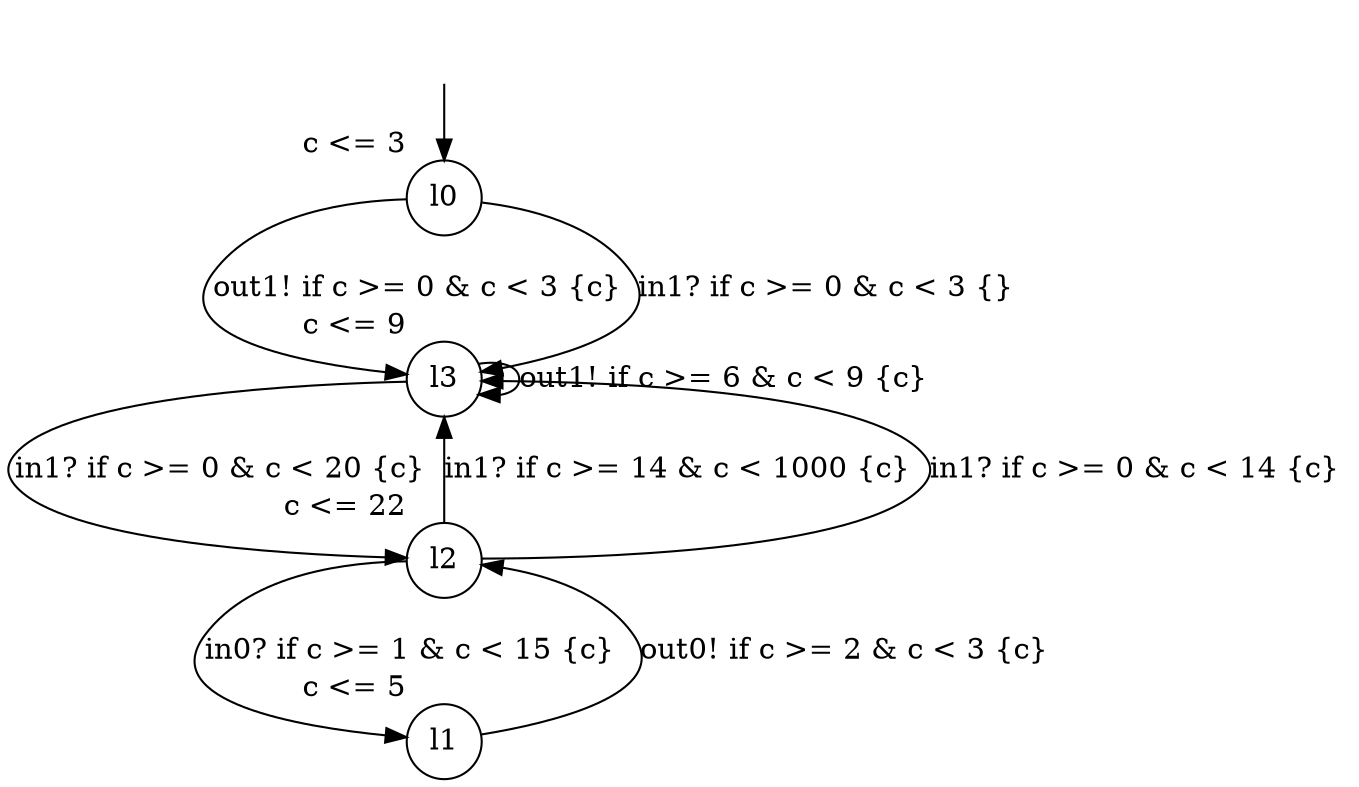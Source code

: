 digraph g {
__start0 [label="" shape="none"];
l0 [shape="circle" margin=0 label="l0", xlabel="c <= 3"];
l1 [shape="circle" margin=0 label="l1", xlabel="c <= 5"];
l2 [shape="circle" margin=0 label="l2", xlabel="c <= 22"];
l3 [shape="circle" margin=0 label="l3", xlabel="c <= 9"];
l0 -> l3 [label="out1! if c >= 0 & c < 3 {c} "];
l0 -> l3 [label="in1? if c >= 0 & c < 3 {} "];
l1 -> l2 [label="out0! if c >= 2 & c < 3 {c} "];
l2 -> l1 [label="in0? if c >= 1 & c < 15 {c} "];
l2 -> l3 [label="in1? if c >= 14 & c < 1000 {c} "];
l2 -> l3 [label="in1? if c >= 0 & c < 14 {c} "];
l3 -> l3 [label="out1! if c >= 6 & c < 9 {c} "];
l3 -> l2 [label="in1? if c >= 0 & c < 20 {c} "];
__start0 -> l0;
}
